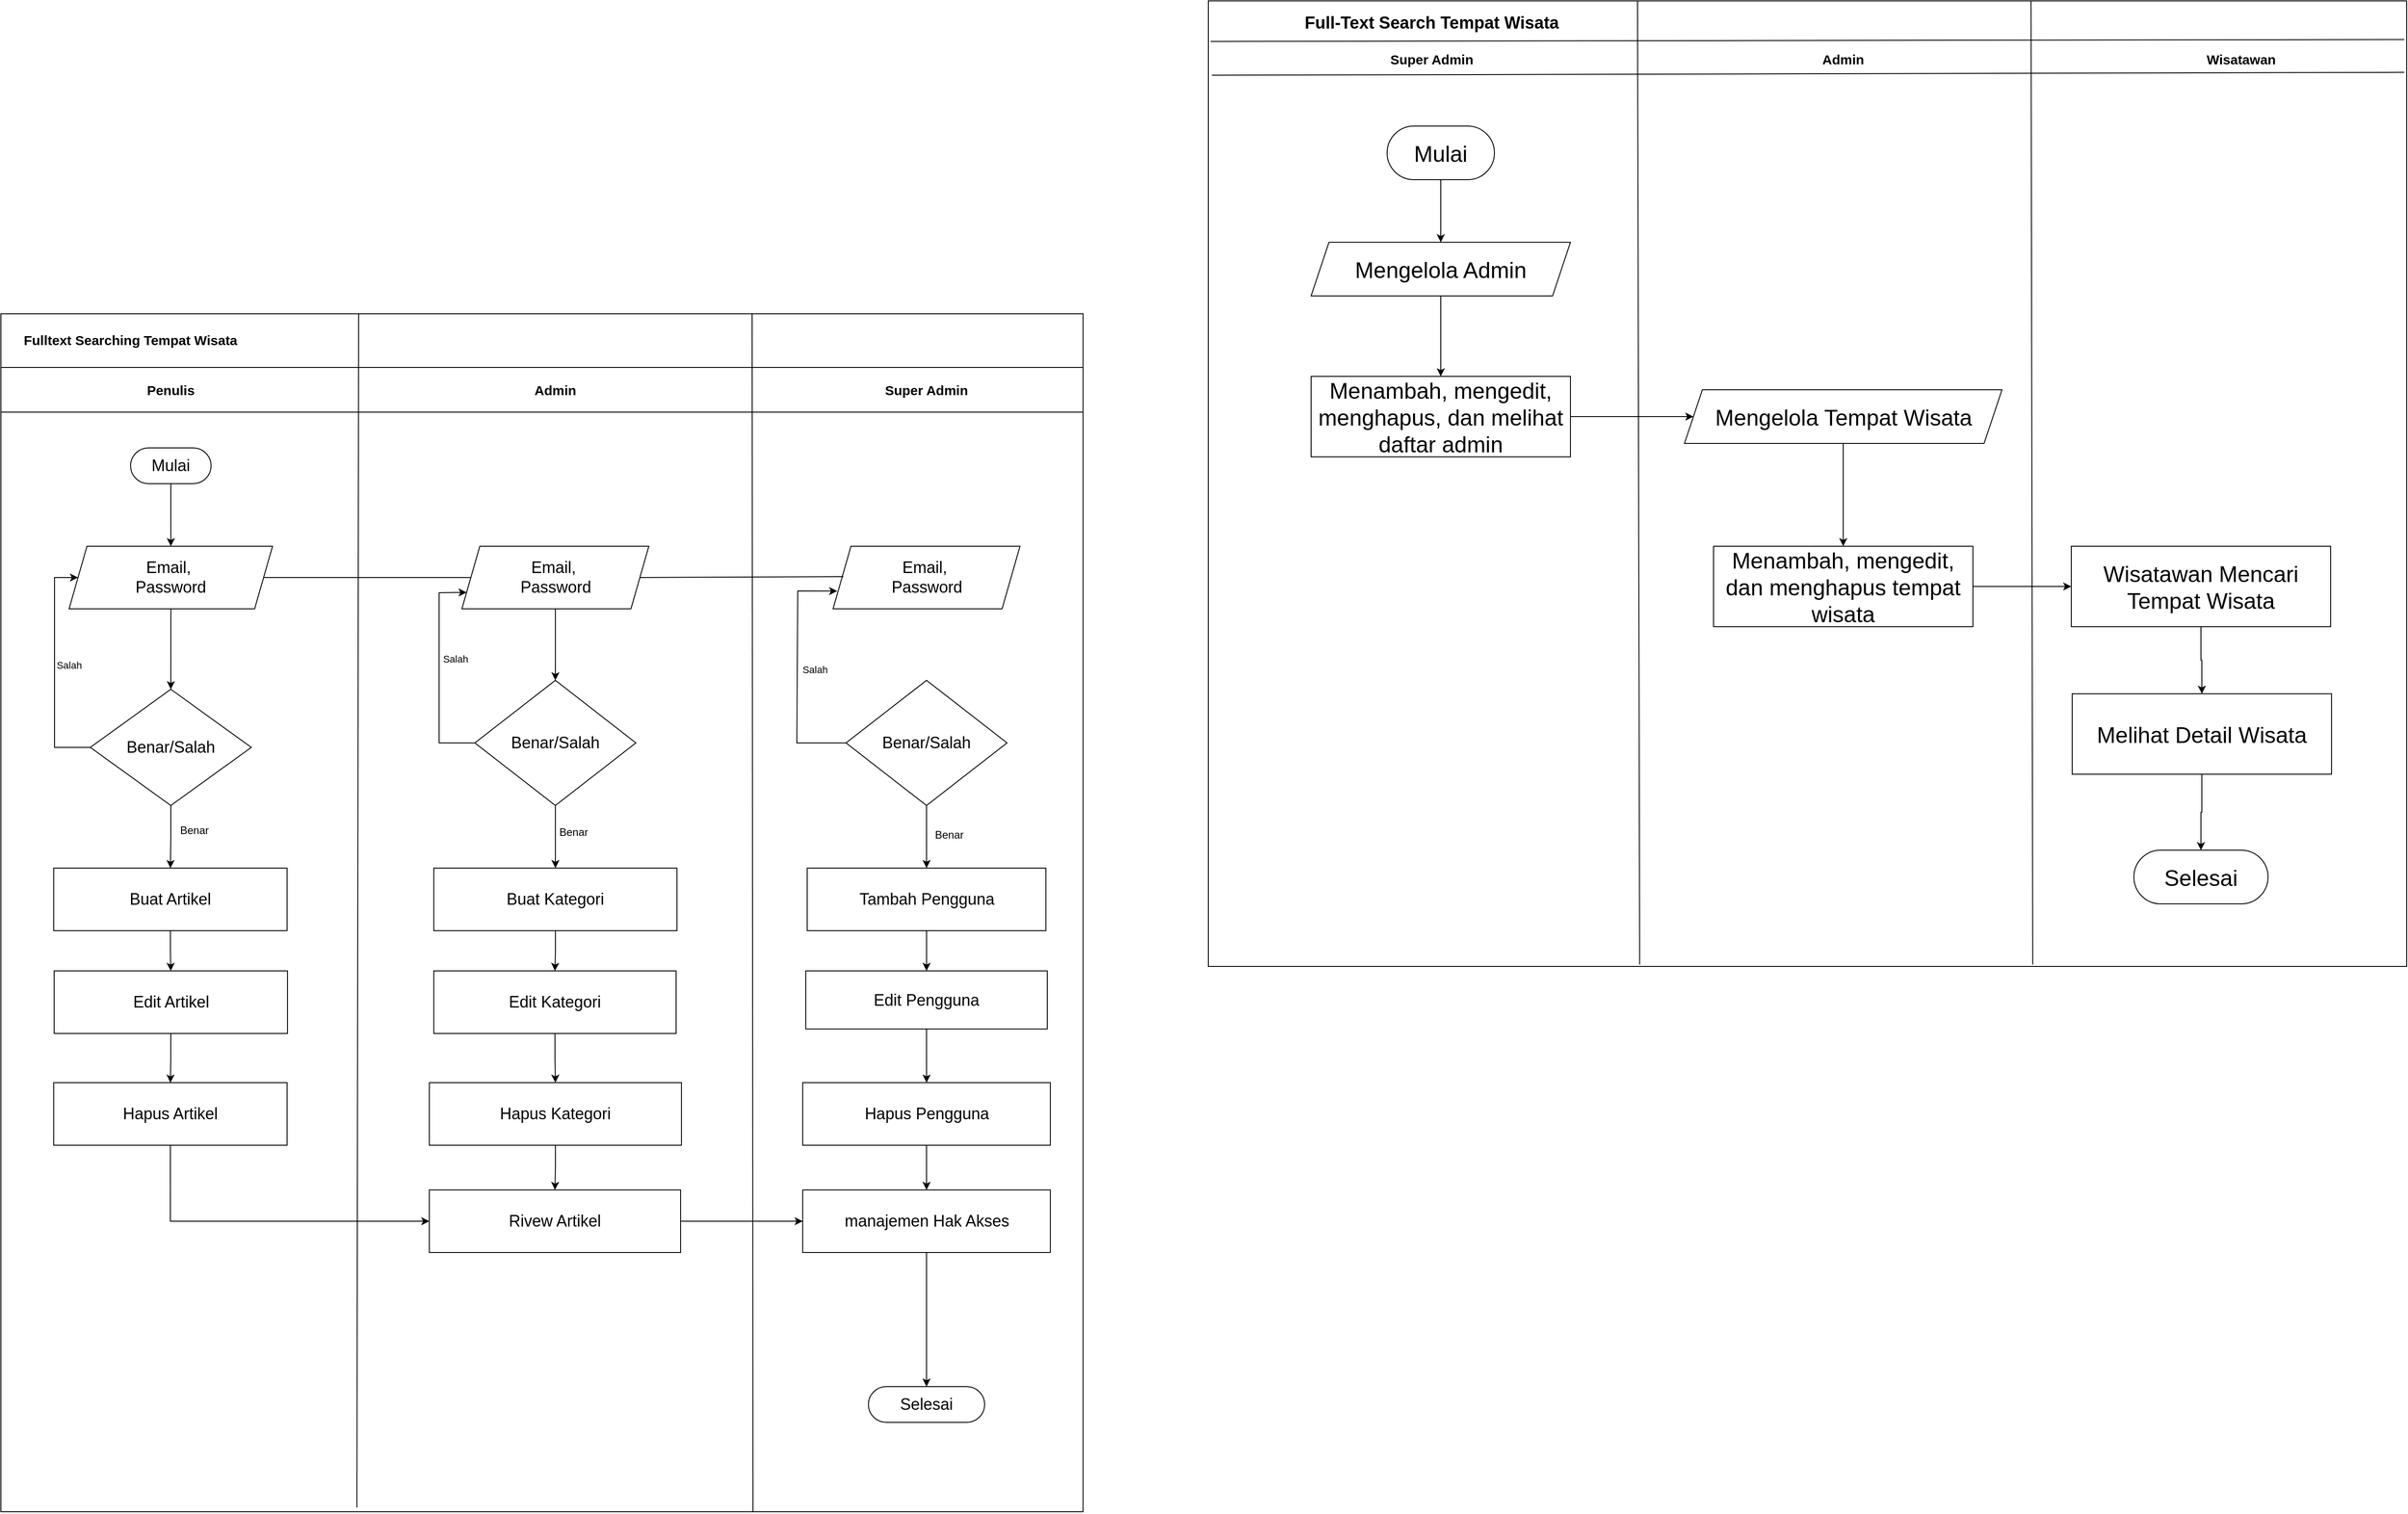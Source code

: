 <mxfile version="26.1.1">
  <diagram name="Flowmap Diagram" id="mwyaXEYquuUbOgNk0wsL">
    <mxGraphModel dx="1720" dy="1935" grid="1" gridSize="10" guides="1" tooltips="1" connect="1" arrows="1" fold="1" page="1" pageScale="1" pageWidth="850" pageHeight="1100" math="0" shadow="0">
      <root>
        <mxCell id="0" />
        <mxCell id="1" parent="0" />
        <mxCell id="Nog5ul-_oG-0goLbyjOU-1" value="" style="rounded=0;whiteSpace=wrap;html=1;container=0;" parent="1" vertex="1">
          <mxGeometry x="210" y="140" width="1210" height="1340" as="geometry" />
        </mxCell>
        <mxCell id="Nog5ul-_oG-0goLbyjOU-2" value="" style="edgeStyle=orthogonalEdgeStyle;rounded=0;orthogonalLoop=1;jettySize=auto;html=1;" parent="1" source="Nog5ul-_oG-0goLbyjOU-3" target="Nog5ul-_oG-0goLbyjOU-13" edge="1">
          <mxGeometry relative="1" as="geometry" />
        </mxCell>
        <mxCell id="Nog5ul-_oG-0goLbyjOU-3" value="&lt;font style=&quot;font-size: 18px;&quot;&gt;Mulai&lt;/font&gt;" style="rounded=1;whiteSpace=wrap;html=1;arcSize=50;container=0;" parent="1" vertex="1">
          <mxGeometry x="355" y="290" width="90" height="40" as="geometry" />
        </mxCell>
        <mxCell id="Nog5ul-_oG-0goLbyjOU-4" value="" style="endArrow=none;html=1;rounded=0;entryX=0;entryY=0.25;entryDx=0;entryDy=0;" parent="1" edge="1">
          <mxGeometry width="50" height="50" relative="1" as="geometry">
            <mxPoint x="1420" y="200" as="sourcePoint" />
            <mxPoint x="210" y="200" as="targetPoint" />
          </mxGeometry>
        </mxCell>
        <mxCell id="Nog5ul-_oG-0goLbyjOU-5" value="" style="endArrow=none;html=1;rounded=0;entryX=0;entryY=0.25;entryDx=0;entryDy=0;" parent="1" edge="1">
          <mxGeometry width="50" height="50" relative="1" as="geometry">
            <mxPoint x="1420" y="250" as="sourcePoint" />
            <mxPoint x="210" y="250" as="targetPoint" />
          </mxGeometry>
        </mxCell>
        <mxCell id="Nog5ul-_oG-0goLbyjOU-6" value="&lt;span style=&quot;font-size: 15px;&quot;&gt;Admin&lt;/span&gt;" style="text;html=1;align=center;verticalAlign=middle;whiteSpace=wrap;rounded=0;fontStyle=1;container=0;" parent="1" vertex="1">
          <mxGeometry x="800" y="210" width="60" height="30" as="geometry" />
        </mxCell>
        <mxCell id="Nog5ul-_oG-0goLbyjOU-7" value="&lt;span style=&quot;font-size: 15px;&quot;&gt;Super Admin&lt;/span&gt;" style="text;html=1;align=center;verticalAlign=middle;whiteSpace=wrap;rounded=0;fontStyle=1;container=0;" parent="1" vertex="1">
          <mxGeometry x="1190" y="210" width="110" height="30" as="geometry" />
        </mxCell>
        <mxCell id="Nog5ul-_oG-0goLbyjOU-8" value="" style="endArrow=none;html=1;rounded=0;entryX=0.329;entryY=1.004;entryDx=0;entryDy=0;exitX=0.25;exitY=0;exitDx=0;exitDy=0;entryPerimeter=0;" parent="1" edge="1">
          <mxGeometry width="50" height="50" relative="1" as="geometry">
            <mxPoint x="610.0" y="140" as="sourcePoint" />
            <mxPoint x="608.09" y="1475.264" as="targetPoint" />
          </mxGeometry>
        </mxCell>
        <mxCell id="Nog5ul-_oG-0goLbyjOU-9" value="" style="endArrow=none;html=1;rounded=0;entryX=0.75;entryY=0;entryDx=0;entryDy=0;exitX=0.695;exitY=1;exitDx=0;exitDy=0;exitPerimeter=0;" parent="1" source="Nog5ul-_oG-0goLbyjOU-1" edge="1">
          <mxGeometry width="50" height="50" relative="1" as="geometry">
            <mxPoint x="1049.74" y="1470" as="sourcePoint" />
            <mxPoint x="1050" y="140" as="targetPoint" />
          </mxGeometry>
        </mxCell>
        <mxCell id="Nog5ul-_oG-0goLbyjOU-10" value="&lt;span style=&quot;font-size: 15px;&quot;&gt;Penulis&lt;/span&gt;" style="text;html=1;align=center;verticalAlign=middle;whiteSpace=wrap;rounded=0;fontStyle=1;container=0;" parent="1" vertex="1">
          <mxGeometry x="370" y="210" width="60" height="30" as="geometry" />
        </mxCell>
        <mxCell id="Nog5ul-_oG-0goLbyjOU-11" value="&lt;span style=&quot;font-size: 15px;&quot;&gt;Fulltext Searching Tempat Wisata&lt;/span&gt;" style="text;html=1;align=center;verticalAlign=middle;whiteSpace=wrap;rounded=0;fontStyle=1;container=0;" parent="1" vertex="1">
          <mxGeometry x="220" y="154" width="270" height="30" as="geometry" />
        </mxCell>
        <mxCell id="Nog5ul-_oG-0goLbyjOU-12" value="" style="edgeStyle=orthogonalEdgeStyle;rounded=0;orthogonalLoop=1;jettySize=auto;html=1;" parent="1" source="Nog5ul-_oG-0goLbyjOU-13" target="Nog5ul-_oG-0goLbyjOU-18" edge="1">
          <mxGeometry relative="1" as="geometry" />
        </mxCell>
        <mxCell id="Nog5ul-_oG-0goLbyjOU-13" value="&lt;font style=&quot;font-size: 18px;&quot;&gt;Email,&amp;nbsp;&lt;/font&gt;&lt;div&gt;&lt;font style=&quot;font-size: 18px;&quot;&gt;Password&lt;/font&gt;&lt;/div&gt;" style="shape=parallelogram;perimeter=parallelogramPerimeter;whiteSpace=wrap;html=1;fixedSize=1;" parent="1" vertex="1">
          <mxGeometry x="286.25" y="400" width="227.5" height="70" as="geometry" />
        </mxCell>
        <mxCell id="Nog5ul-_oG-0goLbyjOU-14" value="" style="edgeStyle=orthogonalEdgeStyle;rounded=0;orthogonalLoop=1;jettySize=auto;html=1;" parent="1" source="Nog5ul-_oG-0goLbyjOU-15" target="Nog5ul-_oG-0goLbyjOU-20" edge="1">
          <mxGeometry relative="1" as="geometry" />
        </mxCell>
        <mxCell id="Nog5ul-_oG-0goLbyjOU-15" value="&lt;font style=&quot;font-size: 18px;&quot;&gt;Email,&amp;nbsp;&lt;/font&gt;&lt;div&gt;&lt;font style=&quot;font-size: 18px;&quot;&gt;Password&lt;/font&gt;&lt;/div&gt;" style="shape=parallelogram;perimeter=parallelogramPerimeter;whiteSpace=wrap;html=1;fixedSize=1;" parent="1" vertex="1">
          <mxGeometry x="725.5" y="400" width="209" height="70" as="geometry" />
        </mxCell>
        <mxCell id="Nog5ul-_oG-0goLbyjOU-16" value="" style="endArrow=none;html=1;rounded=0;exitX=1;exitY=0.5;exitDx=0;exitDy=0;entryX=0;entryY=0.5;entryDx=0;entryDy=0;" parent="1" source="Nog5ul-_oG-0goLbyjOU-13" target="Nog5ul-_oG-0goLbyjOU-15" edge="1">
          <mxGeometry width="50" height="50" relative="1" as="geometry">
            <mxPoint x="750" y="580" as="sourcePoint" />
            <mxPoint x="800" y="530" as="targetPoint" />
            <Array as="points" />
          </mxGeometry>
        </mxCell>
        <mxCell id="Nog5ul-_oG-0goLbyjOU-17" value="" style="edgeStyle=orthogonalEdgeStyle;rounded=0;orthogonalLoop=1;jettySize=auto;html=1;" parent="1" source="Nog5ul-_oG-0goLbyjOU-18" target="Nog5ul-_oG-0goLbyjOU-34" edge="1">
          <mxGeometry relative="1" as="geometry" />
        </mxCell>
        <mxCell id="Nog5ul-_oG-0goLbyjOU-18" value="&lt;font style=&quot;font-size: 18px;&quot;&gt;Benar/Salah&lt;/font&gt;" style="rhombus;whiteSpace=wrap;html=1;" parent="1" vertex="1">
          <mxGeometry x="310" y="560" width="180" height="130" as="geometry" />
        </mxCell>
        <mxCell id="Nog5ul-_oG-0goLbyjOU-19" value="" style="edgeStyle=orthogonalEdgeStyle;rounded=0;orthogonalLoop=1;jettySize=auto;html=1;" parent="1" source="Nog5ul-_oG-0goLbyjOU-20" target="Nog5ul-_oG-0goLbyjOU-36" edge="1">
          <mxGeometry relative="1" as="geometry" />
        </mxCell>
        <mxCell id="Nog5ul-_oG-0goLbyjOU-20" value="&lt;span style=&quot;font-size: 18px;&quot;&gt;Benar/Salah&lt;/span&gt;" style="rhombus;whiteSpace=wrap;html=1;" parent="1" vertex="1">
          <mxGeometry x="740" y="550" width="180" height="140" as="geometry" />
        </mxCell>
        <mxCell id="Nog5ul-_oG-0goLbyjOU-21" value="" style="endArrow=classic;html=1;rounded=0;entryX=0;entryY=0.5;entryDx=0;entryDy=0;exitX=0;exitY=0.5;exitDx=0;exitDy=0;" parent="1" source="Nog5ul-_oG-0goLbyjOU-18" target="Nog5ul-_oG-0goLbyjOU-13" edge="1">
          <mxGeometry width="50" height="50" relative="1" as="geometry">
            <mxPoint x="750" y="740" as="sourcePoint" />
            <mxPoint x="800" y="690" as="targetPoint" />
            <Array as="points">
              <mxPoint x="270" y="625" />
              <mxPoint x="270" y="435" />
            </Array>
          </mxGeometry>
        </mxCell>
        <mxCell id="Nog5ul-_oG-0goLbyjOU-22" value="Salah" style="edgeLabel;html=1;align=center;verticalAlign=middle;resizable=0;points=[];" parent="Nog5ul-_oG-0goLbyjOU-21" vertex="1" connectable="0">
          <mxGeometry x="0.036" y="-4" relative="1" as="geometry">
            <mxPoint x="12" as="offset" />
          </mxGeometry>
        </mxCell>
        <mxCell id="Nog5ul-_oG-0goLbyjOU-23" value="" style="endArrow=classic;html=1;rounded=0;entryX=0;entryY=0.75;entryDx=0;entryDy=0;exitX=0;exitY=0.5;exitDx=0;exitDy=0;" parent="1" source="Nog5ul-_oG-0goLbyjOU-20" target="Nog5ul-_oG-0goLbyjOU-15" edge="1">
          <mxGeometry width="50" height="50" relative="1" as="geometry">
            <mxPoint x="740" y="620" as="sourcePoint" />
            <mxPoint x="726" y="430" as="targetPoint" />
            <Array as="points">
              <mxPoint x="700" y="620" />
              <mxPoint x="700" y="452" />
            </Array>
          </mxGeometry>
        </mxCell>
        <mxCell id="Nog5ul-_oG-0goLbyjOU-24" value="Salah" style="edgeLabel;html=1;align=center;verticalAlign=middle;resizable=0;points=[];" parent="1" vertex="1" connectable="0">
          <mxGeometry x="727" y="529.999" as="geometry">
            <mxPoint x="-9" y="-4" as="offset" />
          </mxGeometry>
        </mxCell>
        <mxCell id="Nog5ul-_oG-0goLbyjOU-25" value="&lt;font style=&quot;font-size: 18px;&quot;&gt;Selesai&lt;/font&gt;" style="rounded=1;whiteSpace=wrap;html=1;arcSize=50;container=0;" parent="1" vertex="1">
          <mxGeometry x="1180" y="1340" width="130" height="40" as="geometry" />
        </mxCell>
        <mxCell id="Nog5ul-_oG-0goLbyjOU-26" value="&lt;font style=&quot;font-size: 18px;&quot;&gt;Email,&amp;nbsp;&lt;/font&gt;&lt;div&gt;&lt;font style=&quot;font-size: 18px;&quot;&gt;Password&lt;/font&gt;&lt;/div&gt;" style="shape=parallelogram;perimeter=parallelogramPerimeter;whiteSpace=wrap;html=1;fixedSize=1;" parent="1" vertex="1">
          <mxGeometry x="1140.5" y="400" width="209" height="70" as="geometry" />
        </mxCell>
        <mxCell id="Nog5ul-_oG-0goLbyjOU-27" value="" style="endArrow=none;html=1;rounded=0;entryX=0;entryY=0.5;entryDx=0;entryDy=0;exitX=1;exitY=0.5;exitDx=0;exitDy=0;" parent="1" source="Nog5ul-_oG-0goLbyjOU-15" edge="1">
          <mxGeometry width="50" height="50" relative="1" as="geometry">
            <mxPoint x="920" y="434" as="sourcePoint" />
            <mxPoint x="1152" y="434" as="targetPoint" />
            <Array as="points" />
          </mxGeometry>
        </mxCell>
        <mxCell id="Nog5ul-_oG-0goLbyjOU-28" value="" style="edgeStyle=orthogonalEdgeStyle;rounded=0;orthogonalLoop=1;jettySize=auto;html=1;" parent="1" source="Nog5ul-_oG-0goLbyjOU-30" target="Nog5ul-_oG-0goLbyjOU-48" edge="1">
          <mxGeometry relative="1" as="geometry" />
        </mxCell>
        <mxCell id="Nog5ul-_oG-0goLbyjOU-29" value="&lt;font style=&quot;font-size: 12px;&quot;&gt;Benar&lt;/font&gt;" style="edgeLabel;html=1;align=center;verticalAlign=middle;resizable=0;points=[];" parent="Nog5ul-_oG-0goLbyjOU-28" vertex="1" connectable="0">
          <mxGeometry x="-0.269" relative="1" as="geometry">
            <mxPoint x="25" y="7" as="offset" />
          </mxGeometry>
        </mxCell>
        <mxCell id="Nog5ul-_oG-0goLbyjOU-30" value="&lt;span style=&quot;font-size: 18px;&quot;&gt;Benar/Salah&lt;/span&gt;" style="rhombus;whiteSpace=wrap;html=1;" parent="1" vertex="1">
          <mxGeometry x="1155" y="550" width="180" height="140" as="geometry" />
        </mxCell>
        <mxCell id="Nog5ul-_oG-0goLbyjOU-31" value="" style="endArrow=classic;html=1;rounded=0;entryX=0.022;entryY=0.859;entryDx=0;entryDy=0;exitX=0;exitY=0.5;exitDx=0;exitDy=0;entryPerimeter=0;" parent="1" source="Nog5ul-_oG-0goLbyjOU-30" edge="1">
          <mxGeometry width="50" height="50" relative="1" as="geometry">
            <mxPoint x="1140.5" y="615" as="sourcePoint" />
            <mxPoint x="1145.098" y="450.13" as="targetPoint" />
            <Array as="points">
              <mxPoint x="1100" y="620" />
              <mxPoint x="1101" y="450" />
            </Array>
          </mxGeometry>
        </mxCell>
        <mxCell id="Nog5ul-_oG-0goLbyjOU-32" value="Salah" style="edgeLabel;html=1;align=center;verticalAlign=middle;resizable=0;points=[];" parent="1" vertex="1" connectable="0">
          <mxGeometry x="740" y="539.999" as="geometry">
            <mxPoint x="380" y="-2" as="offset" />
          </mxGeometry>
        </mxCell>
        <mxCell id="Nog5ul-_oG-0goLbyjOU-33" value="" style="edgeStyle=orthogonalEdgeStyle;rounded=0;orthogonalLoop=1;jettySize=auto;html=1;" parent="1" source="Nog5ul-_oG-0goLbyjOU-34" target="Nog5ul-_oG-0goLbyjOU-38" edge="1">
          <mxGeometry relative="1" as="geometry" />
        </mxCell>
        <mxCell id="Nog5ul-_oG-0goLbyjOU-34" value="&lt;font style=&quot;font-size: 18px;&quot;&gt;Buat Artikel&lt;/font&gt;" style="rounded=0;whiteSpace=wrap;html=1;" parent="1" vertex="1">
          <mxGeometry x="269.07" y="760" width="260.93" height="70" as="geometry" />
        </mxCell>
        <mxCell id="Nog5ul-_oG-0goLbyjOU-35" value="" style="edgeStyle=orthogonalEdgeStyle;rounded=0;orthogonalLoop=1;jettySize=auto;html=1;" parent="1" source="Nog5ul-_oG-0goLbyjOU-36" target="Nog5ul-_oG-0goLbyjOU-42" edge="1">
          <mxGeometry relative="1" as="geometry" />
        </mxCell>
        <mxCell id="Nog5ul-_oG-0goLbyjOU-36" value="&lt;font style=&quot;font-size: 18px;&quot;&gt;Buat Kategori&lt;/font&gt;" style="rounded=0;whiteSpace=wrap;html=1;" parent="1" vertex="1">
          <mxGeometry x="694.06" y="760" width="271.88" height="70" as="geometry" />
        </mxCell>
        <mxCell id="Nog5ul-_oG-0goLbyjOU-37" value="" style="edgeStyle=orthogonalEdgeStyle;rounded=0;orthogonalLoop=1;jettySize=auto;html=1;" parent="1" source="Nog5ul-_oG-0goLbyjOU-38" target="Nog5ul-_oG-0goLbyjOU-40" edge="1">
          <mxGeometry relative="1" as="geometry" />
        </mxCell>
        <mxCell id="Nog5ul-_oG-0goLbyjOU-38" value="&lt;font style=&quot;font-size: 18px;&quot;&gt;Edit Artikel&lt;/font&gt;" style="rounded=0;whiteSpace=wrap;html=1;" parent="1" vertex="1">
          <mxGeometry x="269.54" y="875" width="260.93" height="70" as="geometry" />
        </mxCell>
        <mxCell id="Nog5ul-_oG-0goLbyjOU-39" style="edgeStyle=orthogonalEdgeStyle;rounded=0;orthogonalLoop=1;jettySize=auto;html=1;exitX=0.5;exitY=1;exitDx=0;exitDy=0;entryX=0;entryY=0.5;entryDx=0;entryDy=0;" parent="1" source="Nog5ul-_oG-0goLbyjOU-40" target="Nog5ul-_oG-0goLbyjOU-46" edge="1">
          <mxGeometry relative="1" as="geometry" />
        </mxCell>
        <mxCell id="Nog5ul-_oG-0goLbyjOU-40" value="&lt;font style=&quot;font-size: 18px;&quot;&gt;Hapus Artikel&lt;/font&gt;" style="rounded=0;whiteSpace=wrap;html=1;" parent="1" vertex="1">
          <mxGeometry x="269.07" y="1000" width="260.93" height="70" as="geometry" />
        </mxCell>
        <mxCell id="Nog5ul-_oG-0goLbyjOU-41" value="" style="edgeStyle=orthogonalEdgeStyle;rounded=0;orthogonalLoop=1;jettySize=auto;html=1;" parent="1" source="Nog5ul-_oG-0goLbyjOU-42" target="Nog5ul-_oG-0goLbyjOU-44" edge="1">
          <mxGeometry relative="1" as="geometry" />
        </mxCell>
        <mxCell id="Nog5ul-_oG-0goLbyjOU-42" value="&lt;font style=&quot;font-size: 18px;&quot;&gt;Edit Kategori&lt;/font&gt;" style="rounded=0;whiteSpace=wrap;html=1;" parent="1" vertex="1">
          <mxGeometry x="694.06" y="875" width="270.93" height="70" as="geometry" />
        </mxCell>
        <mxCell id="Nog5ul-_oG-0goLbyjOU-43" value="" style="edgeStyle=orthogonalEdgeStyle;rounded=0;orthogonalLoop=1;jettySize=auto;html=1;" parent="1" source="Nog5ul-_oG-0goLbyjOU-44" target="Nog5ul-_oG-0goLbyjOU-46" edge="1">
          <mxGeometry relative="1" as="geometry" />
        </mxCell>
        <mxCell id="Nog5ul-_oG-0goLbyjOU-44" value="&lt;font style=&quot;font-size: 18px;&quot;&gt;Hapus Kategori&lt;/font&gt;" style="rounded=0;whiteSpace=wrap;html=1;" parent="1" vertex="1">
          <mxGeometry x="689.07" y="1000" width="281.88" height="70" as="geometry" />
        </mxCell>
        <mxCell id="Nog5ul-_oG-0goLbyjOU-45" style="edgeStyle=orthogonalEdgeStyle;rounded=0;orthogonalLoop=1;jettySize=auto;html=1;exitX=1;exitY=0.5;exitDx=0;exitDy=0;entryX=0;entryY=0.5;entryDx=0;entryDy=0;" parent="1" source="Nog5ul-_oG-0goLbyjOU-46" target="Nog5ul-_oG-0goLbyjOU-55" edge="1">
          <mxGeometry relative="1" as="geometry" />
        </mxCell>
        <mxCell id="Nog5ul-_oG-0goLbyjOU-46" value="&lt;font style=&quot;font-size: 18px;&quot;&gt;Rivew Artikel&lt;/font&gt;" style="rounded=0;whiteSpace=wrap;html=1;" parent="1" vertex="1">
          <mxGeometry x="689.06" y="1120" width="280.93" height="70" as="geometry" />
        </mxCell>
        <mxCell id="Nog5ul-_oG-0goLbyjOU-47" value="" style="edgeStyle=orthogonalEdgeStyle;rounded=0;orthogonalLoop=1;jettySize=auto;html=1;" parent="1" source="Nog5ul-_oG-0goLbyjOU-48" target="Nog5ul-_oG-0goLbyjOU-50" edge="1">
          <mxGeometry relative="1" as="geometry" />
        </mxCell>
        <mxCell id="Nog5ul-_oG-0goLbyjOU-48" value="&lt;font style=&quot;font-size: 18px;&quot;&gt;Tambah Pengguna&lt;/font&gt;" style="rounded=0;whiteSpace=wrap;html=1;" parent="1" vertex="1">
          <mxGeometry x="1111.56" y="760" width="266.88" height="70" as="geometry" />
        </mxCell>
        <mxCell id="Nog5ul-_oG-0goLbyjOU-49" value="" style="edgeStyle=orthogonalEdgeStyle;rounded=0;orthogonalLoop=1;jettySize=auto;html=1;" parent="1" source="Nog5ul-_oG-0goLbyjOU-50" target="Nog5ul-_oG-0goLbyjOU-52" edge="1">
          <mxGeometry relative="1" as="geometry" />
        </mxCell>
        <mxCell id="Nog5ul-_oG-0goLbyjOU-50" value="&lt;font style=&quot;font-size: 18px;&quot;&gt;Edit Pengguna&lt;/font&gt;" style="rounded=0;whiteSpace=wrap;html=1;" parent="1" vertex="1">
          <mxGeometry x="1110" y="875" width="270" height="65" as="geometry" />
        </mxCell>
        <mxCell id="Nog5ul-_oG-0goLbyjOU-51" value="" style="edgeStyle=orthogonalEdgeStyle;rounded=0;orthogonalLoop=1;jettySize=auto;html=1;" parent="1" source="Nog5ul-_oG-0goLbyjOU-52" target="Nog5ul-_oG-0goLbyjOU-55" edge="1">
          <mxGeometry relative="1" as="geometry" />
        </mxCell>
        <mxCell id="Nog5ul-_oG-0goLbyjOU-52" value="&lt;font style=&quot;font-size: 18px;&quot;&gt;Hapus Pengguna&lt;/font&gt;" style="rounded=0;whiteSpace=wrap;html=1;" parent="1" vertex="1">
          <mxGeometry x="1106.56" y="1000" width="276.88" height="70" as="geometry" />
        </mxCell>
        <mxCell id="Nog5ul-_oG-0goLbyjOU-53" style="edgeStyle=orthogonalEdgeStyle;rounded=0;orthogonalLoop=1;jettySize=auto;html=1;exitX=0.5;exitY=1;exitDx=0;exitDy=0;" parent="1" edge="1">
          <mxGeometry relative="1" as="geometry">
            <mxPoint x="815" y="1470" as="sourcePoint" />
            <mxPoint x="815" y="1470" as="targetPoint" />
          </mxGeometry>
        </mxCell>
        <mxCell id="Nog5ul-_oG-0goLbyjOU-54" style="edgeStyle=orthogonalEdgeStyle;rounded=0;orthogonalLoop=1;jettySize=auto;html=1;exitX=0.5;exitY=1;exitDx=0;exitDy=0;entryX=0.5;entryY=0;entryDx=0;entryDy=0;" parent="1" source="Nog5ul-_oG-0goLbyjOU-55" target="Nog5ul-_oG-0goLbyjOU-25" edge="1">
          <mxGeometry relative="1" as="geometry" />
        </mxCell>
        <mxCell id="Nog5ul-_oG-0goLbyjOU-55" value="&lt;font style=&quot;font-size: 18px;&quot;&gt;manajemen Hak Akses&lt;/font&gt;" style="rounded=0;whiteSpace=wrap;html=1;" parent="1" vertex="1">
          <mxGeometry x="1106.56" y="1120" width="276.88" height="70" as="geometry" />
        </mxCell>
        <mxCell id="Nog5ul-_oG-0goLbyjOU-56" value="&lt;font style=&quot;font-size: 12px;&quot;&gt;Benar&lt;/font&gt;" style="edgeLabel;html=1;align=center;verticalAlign=middle;resizable=0;points=[];" parent="1" vertex="1" connectable="0">
          <mxGeometry x="850" y="720.0" as="geometry" />
        </mxCell>
        <mxCell id="Nog5ul-_oG-0goLbyjOU-57" value="&lt;font style=&quot;font-size: 12px;&quot;&gt;Benar&lt;/font&gt;" style="edgeLabel;html=1;align=center;verticalAlign=middle;resizable=0;points=[];" parent="1" vertex="1" connectable="0">
          <mxGeometry x="1300" y="740.0" as="geometry">
            <mxPoint x="-874" y="-22" as="offset" />
          </mxGeometry>
        </mxCell>
        <mxCell id="pMjqMdw5SBq0HLfdVr2h-1" value="" style="rounded=0;whiteSpace=wrap;html=1;container=0;" vertex="1" parent="1">
          <mxGeometry x="1560" y="-210" width="1340" height="1080" as="geometry" />
        </mxCell>
        <mxCell id="pMjqMdw5SBq0HLfdVr2h-2" style="edgeStyle=orthogonalEdgeStyle;rounded=0;orthogonalLoop=1;jettySize=auto;html=1;entryX=0.5;entryY=0;entryDx=0;entryDy=0;" edge="1" parent="1" source="pMjqMdw5SBq0HLfdVr2h-3" target="pMjqMdw5SBq0HLfdVr2h-13">
          <mxGeometry relative="1" as="geometry" />
        </mxCell>
        <mxCell id="pMjqMdw5SBq0HLfdVr2h-3" value="&lt;font style=&quot;font-size: 25px;&quot;&gt;Mulai&lt;/font&gt;" style="rounded=1;whiteSpace=wrap;html=1;arcSize=50;container=0;" vertex="1" parent="1">
          <mxGeometry x="1760" y="-70" width="120" height="60" as="geometry" />
        </mxCell>
        <mxCell id="pMjqMdw5SBq0HLfdVr2h-4" value="&lt;font style=&quot;font-size: 19px;&quot;&gt;&lt;b&gt;Full-Text Search Tempat Wisata&lt;/b&gt;&lt;/font&gt;" style="text;html=1;align=center;verticalAlign=middle;whiteSpace=wrap;rounded=0;container=0;" vertex="1" parent="1">
          <mxGeometry x="1650" y="-200" width="320" height="30" as="geometry" />
        </mxCell>
        <mxCell id="pMjqMdw5SBq0HLfdVr2h-5" value="" style="endArrow=none;html=1;rounded=0;entryX=0.002;entryY=0.042;entryDx=0;entryDy=0;entryPerimeter=0;exitX=0.998;exitY=0.04;exitDx=0;exitDy=0;exitPerimeter=0;" edge="1" parent="1" source="pMjqMdw5SBq0HLfdVr2h-1" target="pMjqMdw5SBq0HLfdVr2h-1">
          <mxGeometry width="50" height="50" relative="1" as="geometry">
            <mxPoint x="2850" y="-150" as="sourcePoint" />
            <mxPoint x="1640" y="-150" as="targetPoint" />
          </mxGeometry>
        </mxCell>
        <mxCell id="pMjqMdw5SBq0HLfdVr2h-6" value="" style="endArrow=none;html=1;rounded=0;entryX=0.003;entryY=0.077;entryDx=0;entryDy=0;entryPerimeter=0;exitX=0.998;exitY=0.074;exitDx=0;exitDy=0;exitPerimeter=0;" edge="1" parent="1" source="pMjqMdw5SBq0HLfdVr2h-1" target="pMjqMdw5SBq0HLfdVr2h-1">
          <mxGeometry width="50" height="50" relative="1" as="geometry">
            <mxPoint x="2850" y="-100" as="sourcePoint" />
            <mxPoint x="1640" y="-100" as="targetPoint" />
          </mxGeometry>
        </mxCell>
        <mxCell id="pMjqMdw5SBq0HLfdVr2h-7" value="&lt;span style=&quot;font-size: 15px;&quot;&gt;Wisatawan&lt;/span&gt;" style="text;html=1;align=center;verticalAlign=middle;whiteSpace=wrap;rounded=0;fontStyle=1;container=0;" vertex="1" parent="1">
          <mxGeometry x="2685" y="-160" width="60" height="30" as="geometry" />
        </mxCell>
        <mxCell id="pMjqMdw5SBq0HLfdVr2h-8" value="&lt;span style=&quot;font-size: 15px;&quot;&gt;Admin&lt;/span&gt;" style="text;html=1;align=center;verticalAlign=middle;whiteSpace=wrap;rounded=0;fontStyle=1;container=0;" vertex="1" parent="1">
          <mxGeometry x="2240" y="-160" width="60" height="30" as="geometry" />
        </mxCell>
        <mxCell id="pMjqMdw5SBq0HLfdVr2h-9" value="&lt;font style=&quot;font-size: 15px;&quot;&gt;Super Admin&lt;/font&gt;" style="text;html=1;align=center;verticalAlign=middle;whiteSpace=wrap;rounded=0;fontStyle=1;container=0;" vertex="1" parent="1">
          <mxGeometry x="1755" y="-160" width="110" height="30" as="geometry" />
        </mxCell>
        <mxCell id="pMjqMdw5SBq0HLfdVr2h-10" value="" style="endArrow=none;html=1;rounded=0;entryX=0.36;entryY=0.998;entryDx=0;entryDy=0;exitX=0.25;exitY=0;exitDx=0;exitDy=0;entryPerimeter=0;" edge="1" parent="1" target="pMjqMdw5SBq0HLfdVr2h-1">
          <mxGeometry width="50" height="50" relative="1" as="geometry">
            <mxPoint x="2040" y="-210" as="sourcePoint" />
            <mxPoint x="2040" y="410" as="targetPoint" />
          </mxGeometry>
        </mxCell>
        <mxCell id="pMjqMdw5SBq0HLfdVr2h-11" value="" style="endArrow=none;html=1;rounded=0;entryX=0.75;entryY=0;entryDx=0;entryDy=0;exitX=0.688;exitY=0.998;exitDx=0;exitDy=0;exitPerimeter=0;" edge="1" parent="1" source="pMjqMdw5SBq0HLfdVr2h-1">
          <mxGeometry width="50" height="50" relative="1" as="geometry">
            <mxPoint x="2480" y="410" as="sourcePoint" />
            <mxPoint x="2480" y="-210" as="targetPoint" />
          </mxGeometry>
        </mxCell>
        <mxCell id="pMjqMdw5SBq0HLfdVr2h-12" style="edgeStyle=orthogonalEdgeStyle;rounded=0;orthogonalLoop=1;jettySize=auto;html=1;entryX=0.5;entryY=0;entryDx=0;entryDy=0;" edge="1" parent="1" source="pMjqMdw5SBq0HLfdVr2h-13" target="pMjqMdw5SBq0HLfdVr2h-15">
          <mxGeometry relative="1" as="geometry" />
        </mxCell>
        <mxCell id="pMjqMdw5SBq0HLfdVr2h-13" value="&lt;font style=&quot;font-size: 25px;&quot;&gt;Mengelola Admin&lt;/font&gt;" style="shape=parallelogram;perimeter=parallelogramPerimeter;whiteSpace=wrap;html=1;fixedSize=1;container=0;" vertex="1" parent="1">
          <mxGeometry x="1675" y="60" width="290" height="60" as="geometry" />
        </mxCell>
        <mxCell id="pMjqMdw5SBq0HLfdVr2h-14" style="edgeStyle=orthogonalEdgeStyle;rounded=0;orthogonalLoop=1;jettySize=auto;html=1;entryX=0;entryY=0.5;entryDx=0;entryDy=0;" edge="1" parent="1" source="pMjqMdw5SBq0HLfdVr2h-15" target="pMjqMdw5SBq0HLfdVr2h-17">
          <mxGeometry relative="1" as="geometry" />
        </mxCell>
        <mxCell id="pMjqMdw5SBq0HLfdVr2h-15" value="&lt;font style=&quot;font-size: 25px;&quot;&gt;Menambah, mengedit, menghapus, dan melihat daftar admin&lt;/font&gt;" style="rounded=0;whiteSpace=wrap;html=1;" vertex="1" parent="1">
          <mxGeometry x="1675" y="210" width="290" height="90" as="geometry" />
        </mxCell>
        <mxCell id="pMjqMdw5SBq0HLfdVr2h-16" style="edgeStyle=orthogonalEdgeStyle;rounded=0;orthogonalLoop=1;jettySize=auto;html=1;entryX=0.5;entryY=0;entryDx=0;entryDy=0;" edge="1" parent="1" source="pMjqMdw5SBq0HLfdVr2h-17" target="pMjqMdw5SBq0HLfdVr2h-19">
          <mxGeometry relative="1" as="geometry" />
        </mxCell>
        <mxCell id="pMjqMdw5SBq0HLfdVr2h-17" value="&lt;font style=&quot;font-size: 25px;&quot;&gt;Mengelola Tempat Wisata&lt;/font&gt;" style="shape=parallelogram;perimeter=parallelogramPerimeter;whiteSpace=wrap;html=1;fixedSize=1;container=0;" vertex="1" parent="1">
          <mxGeometry x="2092.5" y="225" width="355" height="60" as="geometry" />
        </mxCell>
        <mxCell id="pMjqMdw5SBq0HLfdVr2h-18" style="edgeStyle=orthogonalEdgeStyle;rounded=0;orthogonalLoop=1;jettySize=auto;html=1;entryX=0;entryY=0.5;entryDx=0;entryDy=0;" edge="1" parent="1" source="pMjqMdw5SBq0HLfdVr2h-19" target="pMjqMdw5SBq0HLfdVr2h-21">
          <mxGeometry relative="1" as="geometry" />
        </mxCell>
        <mxCell id="pMjqMdw5SBq0HLfdVr2h-19" value="&lt;font style=&quot;font-size: 25px;&quot;&gt;Menambah, mengedit, dan menghapus tempat wisata&lt;/font&gt;" style="rounded=0;whiteSpace=wrap;html=1;" vertex="1" parent="1">
          <mxGeometry x="2125" y="400" width="290" height="90" as="geometry" />
        </mxCell>
        <mxCell id="pMjqMdw5SBq0HLfdVr2h-20" style="edgeStyle=orthogonalEdgeStyle;rounded=0;orthogonalLoop=1;jettySize=auto;html=1;entryX=0.5;entryY=0;entryDx=0;entryDy=0;" edge="1" parent="1" source="pMjqMdw5SBq0HLfdVr2h-21" target="pMjqMdw5SBq0HLfdVr2h-24">
          <mxGeometry relative="1" as="geometry" />
        </mxCell>
        <mxCell id="pMjqMdw5SBq0HLfdVr2h-21" value="&lt;font style=&quot;font-size: 25px;&quot;&gt;Wisatawan Mencari Tempat Wisata&lt;/font&gt;" style="rounded=0;whiteSpace=wrap;html=1;" vertex="1" parent="1">
          <mxGeometry x="2525" y="400" width="290" height="90" as="geometry" />
        </mxCell>
        <mxCell id="pMjqMdw5SBq0HLfdVr2h-36" style="edgeStyle=orthogonalEdgeStyle;rounded=0;orthogonalLoop=1;jettySize=auto;html=1;entryX=0.5;entryY=0;entryDx=0;entryDy=0;" edge="1" parent="1" source="pMjqMdw5SBq0HLfdVr2h-24" target="pMjqMdw5SBq0HLfdVr2h-34">
          <mxGeometry relative="1" as="geometry" />
        </mxCell>
        <mxCell id="pMjqMdw5SBq0HLfdVr2h-24" value="&lt;font style=&quot;font-size: 25px;&quot;&gt;Melihat Detail Wisata&lt;/font&gt;" style="rounded=0;whiteSpace=wrap;html=1;" vertex="1" parent="1">
          <mxGeometry x="2526" y="565" width="290" height="90" as="geometry" />
        </mxCell>
        <mxCell id="pMjqMdw5SBq0HLfdVr2h-34" value="&lt;font style=&quot;font-size: 25px;&quot;&gt;Selesai&lt;/font&gt;" style="rounded=1;whiteSpace=wrap;html=1;arcSize=50;container=0;" vertex="1" parent="1">
          <mxGeometry x="2595" y="740" width="150" height="60" as="geometry" />
        </mxCell>
      </root>
    </mxGraphModel>
  </diagram>
</mxfile>

